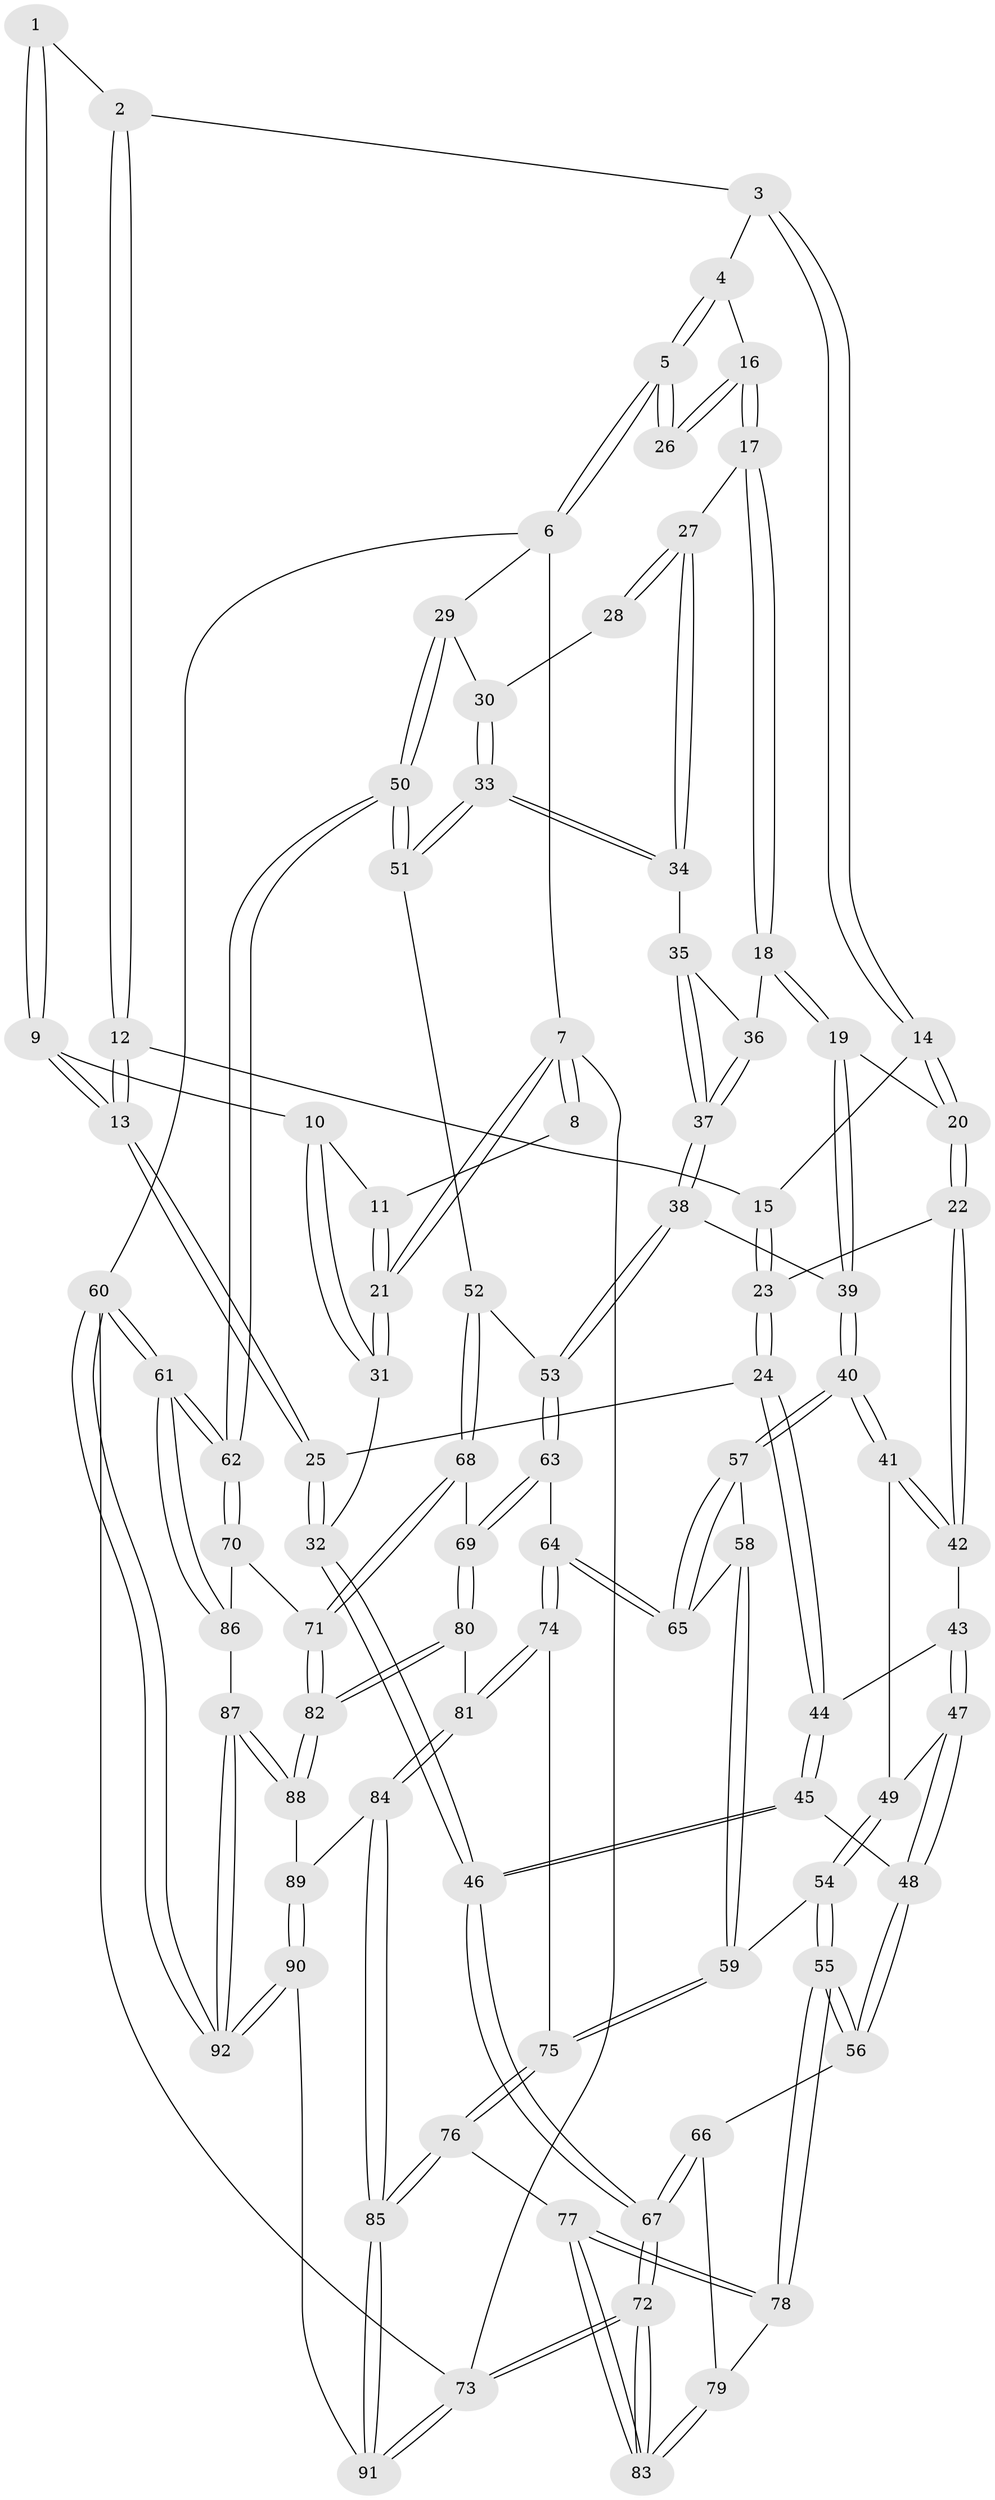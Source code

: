 // coarse degree distribution, {3: 0.14814814814814814, 5: 0.2222222222222222, 7: 0.037037037037037035, 4: 0.5, 6: 0.09259259259259259}
// Generated by graph-tools (version 1.1) at 2025/24/03/03/25 07:24:37]
// undirected, 92 vertices, 227 edges
graph export_dot {
graph [start="1"]
  node [color=gray90,style=filled];
  1 [pos="+0.20547809546744925+0"];
  2 [pos="+0.35343440015392963+0"];
  3 [pos="+0.5440993965300795+0"];
  4 [pos="+0.5684370238014715+0"];
  5 [pos="+1+0"];
  6 [pos="+1+0"];
  7 [pos="+0+0"];
  8 [pos="+0.20153303317380575+0"];
  9 [pos="+0.1453501521225834+0.14656968689873442"];
  10 [pos="+0.14107601244994725+0.1456765563624765"];
  11 [pos="+0.10400577569441222+0.07661419541361036"];
  12 [pos="+0.2793064530606691+0.10295498110993073"];
  13 [pos="+0.18380066164796796+0.15921013196860362"];
  14 [pos="+0.4660995112180324+0.09013424584611439"];
  15 [pos="+0.3098762991312281+0.1223769199592959"];
  16 [pos="+0.6776278466047803+0.13430143507809914"];
  17 [pos="+0.6770268411122071+0.1464783877097007"];
  18 [pos="+0.6282690062747389+0.1955752503292706"];
  19 [pos="+0.6028948872968781+0.21150624085940922"];
  20 [pos="+0.5030758404894654+0.2132928132558481"];
  21 [pos="+0+0"];
  22 [pos="+0.44571608940242213+0.24589378800068476"];
  23 [pos="+0.3809340727986295+0.20481200632021887"];
  24 [pos="+0.2297516769265066+0.3210697587905323"];
  25 [pos="+0.20731074093563073+0.3037851874852502"];
  26 [pos="+1+0"];
  27 [pos="+0.7729362596509859+0.20346174750526883"];
  28 [pos="+0.8923358700999262+0.17293330134583845"];
  29 [pos="+1+0.15279013919213594"];
  30 [pos="+0.918243866158049+0.22099555784831465"];
  31 [pos="+0+0.268549188432908"];
  32 [pos="+0+0.4676789149597622"];
  33 [pos="+0.9656235752560134+0.44082907830414825"];
  34 [pos="+0.8290050941304857+0.38473439265095566"];
  35 [pos="+0.8065857770113346+0.3888889943275608"];
  36 [pos="+0.6848036097775837+0.2921155617128969"];
  37 [pos="+0.6803833528658934+0.4352374570440704"];
  38 [pos="+0.6328158407537836+0.46024164635190973"];
  39 [pos="+0.5971011378850783+0.4529549416017548"];
  40 [pos="+0.581461003013945+0.45780602594530256"];
  41 [pos="+0.5380594809856578+0.4450356839072822"];
  42 [pos="+0.4330172974806359+0.2936731588888578"];
  43 [pos="+0.32198593027755223+0.3791373743175522"];
  44 [pos="+0.23489582862723227+0.32715447212277665"];
  45 [pos="+0.18635092256248256+0.4610062542432762"];
  46 [pos="+0+0.47518509179959717"];
  47 [pos="+0.3267911531078798+0.40086140387653524"];
  48 [pos="+0.27080675304640683+0.5385363999237963"];
  49 [pos="+0.43962911073437544+0.4711899176631335"];
  50 [pos="+1+0.46468208390720595"];
  51 [pos="+0.9737133429853063+0.44715534631924564"];
  52 [pos="+0.8892488042279506+0.5411399347433884"];
  53 [pos="+0.6822380060928297+0.5401543024911055"];
  54 [pos="+0.3533262078799742+0.6495781139132951"];
  55 [pos="+0.29420105327697843+0.6515647256668748"];
  56 [pos="+0.2786766011942713+0.63955200566796"];
  57 [pos="+0.5545162471788487+0.5316457887405476"];
  58 [pos="+0.49355972305648543+0.5936541351152858"];
  59 [pos="+0.3845270999092379+0.6602100308853565"];
  60 [pos="+1+1"];
  61 [pos="+1+0.9274776199814474"];
  62 [pos="+1+0.7598168469035248"];
  63 [pos="+0.7026494125624241+0.6911475394539761"];
  64 [pos="+0.6113473775617704+0.6972345374487757"];
  65 [pos="+0.608632597129934+0.691934439293072"];
  66 [pos="+0.11198919546960581+0.6337104202900787"];
  67 [pos="+0+0.5686645736515041"];
  68 [pos="+0.8320329585042885+0.6570958691935002"];
  69 [pos="+0.7196637215557478+0.7014561449248917"];
  70 [pos="+0.960823267835135+0.7814391019464003"];
  71 [pos="+0.9512907635394638+0.7788224070984715"];
  72 [pos="+0+1"];
  73 [pos="+0+1"];
  74 [pos="+0.510859178929362+0.7623180167792493"];
  75 [pos="+0.48643631429542444+0.7537498950242827"];
  76 [pos="+0.34493043256404404+0.9109271094017442"];
  77 [pos="+0.2930765776935102+0.8786563021786299"];
  78 [pos="+0.27757613601171244+0.7372336275828767"];
  79 [pos="+0.13695213229666295+0.8152116943340545"];
  80 [pos="+0.7388081424424736+0.8219829782902699"];
  81 [pos="+0.5467577709339+0.8545046758244162"];
  82 [pos="+0.761382045446838+0.8590124374975929"];
  83 [pos="+0.038297499164403594+0.9863158211547234"];
  84 [pos="+0.5445540249864507+0.8837266269265817"];
  85 [pos="+0.3768026257609971+0.9598369222559354"];
  86 [pos="+0.8947321986579584+0.9462619735605802"];
  87 [pos="+0.7958211558743623+1"];
  88 [pos="+0.7626589518995387+0.8886865578260352"];
  89 [pos="+0.565794724791012+0.9208929931585245"];
  90 [pos="+0.6288700617457731+1"];
  91 [pos="+0.3998023218580776+1"];
  92 [pos="+0.7555858318164014+1"];
  1 -- 2;
  1 -- 9;
  1 -- 9;
  2 -- 3;
  2 -- 12;
  2 -- 12;
  3 -- 4;
  3 -- 14;
  3 -- 14;
  4 -- 5;
  4 -- 5;
  4 -- 16;
  5 -- 6;
  5 -- 6;
  5 -- 26;
  5 -- 26;
  6 -- 7;
  6 -- 29;
  6 -- 60;
  7 -- 8;
  7 -- 8;
  7 -- 21;
  7 -- 21;
  7 -- 73;
  8 -- 11;
  9 -- 10;
  9 -- 13;
  9 -- 13;
  10 -- 11;
  10 -- 31;
  10 -- 31;
  11 -- 21;
  11 -- 21;
  12 -- 13;
  12 -- 13;
  12 -- 15;
  13 -- 25;
  13 -- 25;
  14 -- 15;
  14 -- 20;
  14 -- 20;
  15 -- 23;
  15 -- 23;
  16 -- 17;
  16 -- 17;
  16 -- 26;
  16 -- 26;
  17 -- 18;
  17 -- 18;
  17 -- 27;
  18 -- 19;
  18 -- 19;
  18 -- 36;
  19 -- 20;
  19 -- 39;
  19 -- 39;
  20 -- 22;
  20 -- 22;
  21 -- 31;
  21 -- 31;
  22 -- 23;
  22 -- 42;
  22 -- 42;
  23 -- 24;
  23 -- 24;
  24 -- 25;
  24 -- 44;
  24 -- 44;
  25 -- 32;
  25 -- 32;
  27 -- 28;
  27 -- 28;
  27 -- 34;
  27 -- 34;
  28 -- 30;
  29 -- 30;
  29 -- 50;
  29 -- 50;
  30 -- 33;
  30 -- 33;
  31 -- 32;
  32 -- 46;
  32 -- 46;
  33 -- 34;
  33 -- 34;
  33 -- 51;
  33 -- 51;
  34 -- 35;
  35 -- 36;
  35 -- 37;
  35 -- 37;
  36 -- 37;
  36 -- 37;
  37 -- 38;
  37 -- 38;
  38 -- 39;
  38 -- 53;
  38 -- 53;
  39 -- 40;
  39 -- 40;
  40 -- 41;
  40 -- 41;
  40 -- 57;
  40 -- 57;
  41 -- 42;
  41 -- 42;
  41 -- 49;
  42 -- 43;
  43 -- 44;
  43 -- 47;
  43 -- 47;
  44 -- 45;
  44 -- 45;
  45 -- 46;
  45 -- 46;
  45 -- 48;
  46 -- 67;
  46 -- 67;
  47 -- 48;
  47 -- 48;
  47 -- 49;
  48 -- 56;
  48 -- 56;
  49 -- 54;
  49 -- 54;
  50 -- 51;
  50 -- 51;
  50 -- 62;
  50 -- 62;
  51 -- 52;
  52 -- 53;
  52 -- 68;
  52 -- 68;
  53 -- 63;
  53 -- 63;
  54 -- 55;
  54 -- 55;
  54 -- 59;
  55 -- 56;
  55 -- 56;
  55 -- 78;
  55 -- 78;
  56 -- 66;
  57 -- 58;
  57 -- 65;
  57 -- 65;
  58 -- 59;
  58 -- 59;
  58 -- 65;
  59 -- 75;
  59 -- 75;
  60 -- 61;
  60 -- 61;
  60 -- 92;
  60 -- 92;
  60 -- 73;
  61 -- 62;
  61 -- 62;
  61 -- 86;
  61 -- 86;
  62 -- 70;
  62 -- 70;
  63 -- 64;
  63 -- 69;
  63 -- 69;
  64 -- 65;
  64 -- 65;
  64 -- 74;
  64 -- 74;
  66 -- 67;
  66 -- 67;
  66 -- 79;
  67 -- 72;
  67 -- 72;
  68 -- 69;
  68 -- 71;
  68 -- 71;
  69 -- 80;
  69 -- 80;
  70 -- 71;
  70 -- 86;
  71 -- 82;
  71 -- 82;
  72 -- 73;
  72 -- 73;
  72 -- 83;
  72 -- 83;
  73 -- 91;
  73 -- 91;
  74 -- 75;
  74 -- 81;
  74 -- 81;
  75 -- 76;
  75 -- 76;
  76 -- 77;
  76 -- 85;
  76 -- 85;
  77 -- 78;
  77 -- 78;
  77 -- 83;
  77 -- 83;
  78 -- 79;
  79 -- 83;
  79 -- 83;
  80 -- 81;
  80 -- 82;
  80 -- 82;
  81 -- 84;
  81 -- 84;
  82 -- 88;
  82 -- 88;
  84 -- 85;
  84 -- 85;
  84 -- 89;
  85 -- 91;
  85 -- 91;
  86 -- 87;
  87 -- 88;
  87 -- 88;
  87 -- 92;
  87 -- 92;
  88 -- 89;
  89 -- 90;
  89 -- 90;
  90 -- 91;
  90 -- 92;
  90 -- 92;
}

